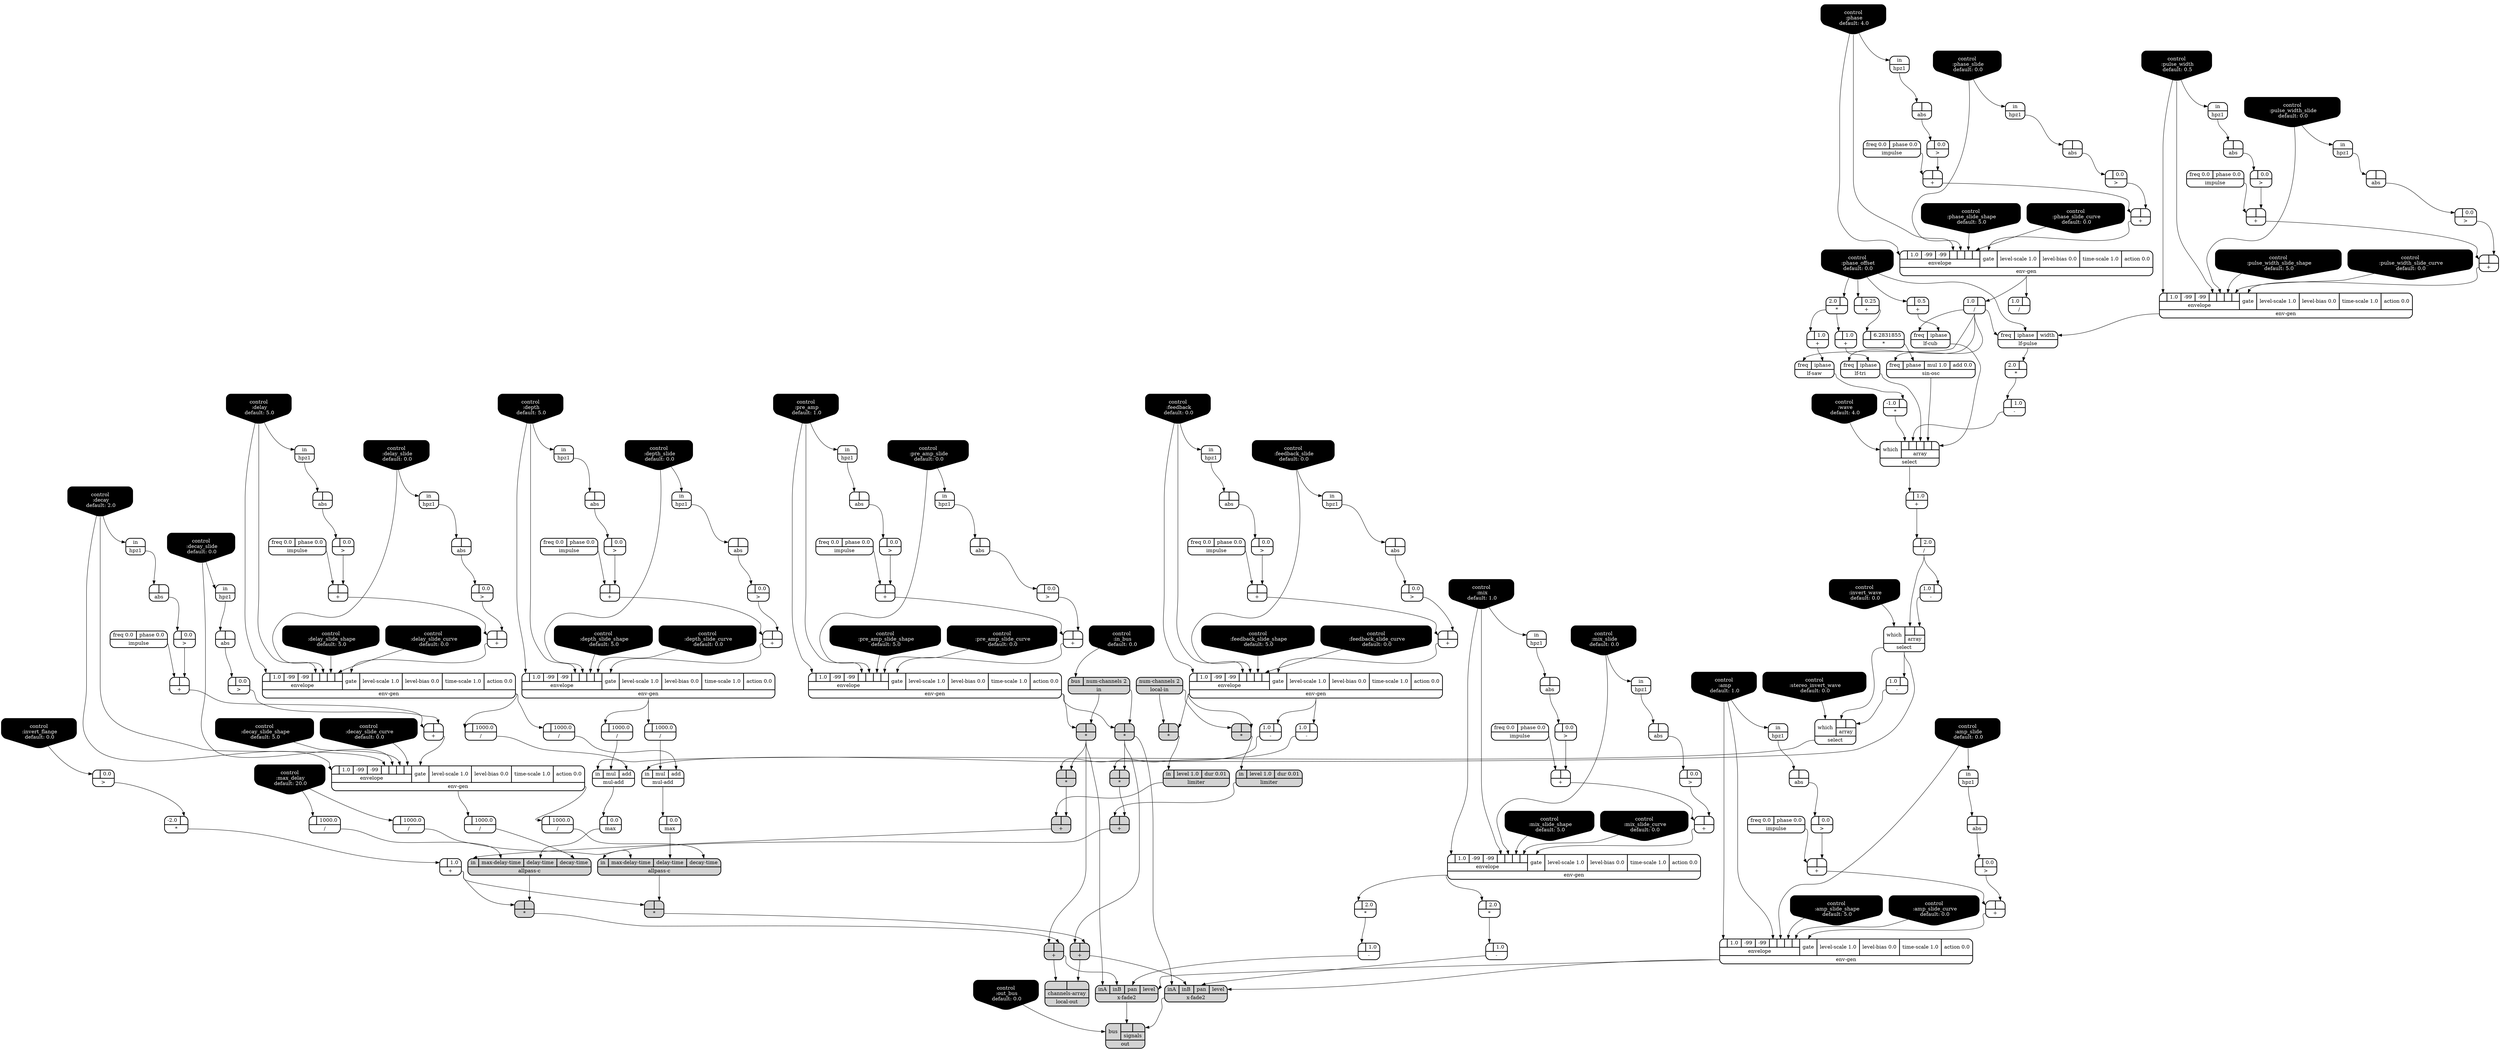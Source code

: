 digraph synthdef {
59 [label = "{{ <a> 2.0|<b> } |<__UG_NAME__>* }" style="bold, rounded" shape=record rankdir=LR];
62 [label = "{{ <a> -1.0|<b> } |<__UG_NAME__>* }" style="bold, rounded" shape=record rankdir=LR];
74 [label = "{{ <a> 2.0|<b> } |<__UG_NAME__>* }" style="bold, rounded" shape=record rankdir=LR];
79 [label = "{{ <a> |<b> 6.2831855} |<__UG_NAME__>* }" style="bold, rounded" shape=record rankdir=LR];
130 [label = "{{ <a> |<b> } |<__UG_NAME__>* }" style="filled, bold, rounded"  shape=record rankdir=LR];
143 [label = "{{ <a> |<b> } |<__UG_NAME__>* }" style="filled, bold, rounded"  shape=record rankdir=LR];
145 [label = "{{ <a> -2.0|<b> } |<__UG_NAME__>* }" style="bold, rounded" shape=record rankdir=LR];
148 [label = "{{ <a> |<b> } |<__UG_NAME__>* }" style="filled, bold, rounded"  shape=record rankdir=LR];
162 [label = "{{ <a> |<b> } |<__UG_NAME__>* }" style="filled, bold, rounded"  shape=record rankdir=LR];
164 [label = "{{ <a> |<b> } |<__UG_NAME__>* }" style="filled, bold, rounded"  shape=record rankdir=LR];
167 [label = "{{ <a> |<b> } |<__UG_NAME__>* }" style="filled, bold, rounded"  shape=record rankdir=LR];
168 [label = "{{ <a> |<b> } |<__UG_NAME__>* }" style="filled, bold, rounded"  shape=record rankdir=LR];
183 [label = "{{ <a> |<b> 2.0} |<__UG_NAME__>* }" style="bold, rounded" shape=record rankdir=LR];
188 [label = "{{ <a> |<b> 2.0} |<__UG_NAME__>* }" style="bold, rounded" shape=record rankdir=LR];
192 [label = "{{ <a> |<b> } |<__UG_NAME__>* }" style="filled, bold, rounded"  shape=record rankdir=LR];
52 [label = "{{ <a> |<b> } |<__UG_NAME__>+ }" style="bold, rounded" shape=record rankdir=LR];
56 [label = "{{ <a> |<b> } |<__UG_NAME__>+ }" style="bold, rounded" shape=record rankdir=LR];
60 [label = "{{ <a> |<b> 1.0} |<__UG_NAME__>+ }" style="bold, rounded" shape=record rankdir=LR];
67 [label = "{{ <a> |<b> } |<__UG_NAME__>+ }" style="bold, rounded" shape=record rankdir=LR];
71 [label = "{{ <a> |<b> } |<__UG_NAME__>+ }" style="bold, rounded" shape=record rankdir=LR];
76 [label = "{{ <a> |<b> 1.0} |<__UG_NAME__>+ }" style="bold, rounded" shape=record rankdir=LR];
78 [label = "{{ <a> |<b> 0.25} |<__UG_NAME__>+ }" style="bold, rounded" shape=record rankdir=LR];
81 [label = "{{ <a> |<b> 0.5} |<__UG_NAME__>+ }" style="bold, rounded" shape=record rankdir=LR];
84 [label = "{{ <a> |<b> 1.0} |<__UG_NAME__>+ }" style="bold, rounded" shape=record rankdir=LR];
90 [label = "{{ <a> |<b> } |<__UG_NAME__>+ }" style="bold, rounded" shape=record rankdir=LR];
94 [label = "{{ <a> |<b> } |<__UG_NAME__>+ }" style="bold, rounded" shape=record rankdir=LR];
104 [label = "{{ <a> |<b> } |<__UG_NAME__>+ }" style="bold, rounded" shape=record rankdir=LR];
108 [label = "{{ <a> |<b> } |<__UG_NAME__>+ }" style="bold, rounded" shape=record rankdir=LR];
115 [label = "{{ <a> |<b> } |<__UG_NAME__>+ }" style="bold, rounded" shape=record rankdir=LR];
119 [label = "{{ <a> |<b> } |<__UG_NAME__>+ }" style="bold, rounded" shape=record rankdir=LR];
128 [label = "{{ <a> |<b> } |<__UG_NAME__>+ }" style="bold, rounded" shape=record rankdir=LR];
135 [label = "{{ <a> |<b> } |<__UG_NAME__>+ }" style="bold, rounded" shape=record rankdir=LR];
146 [label = "{{ <a> |<b> 1.0} |<__UG_NAME__>+ }" style="bold, rounded" shape=record rankdir=LR];
149 [label = "{{ <a> |<b> } |<__UG_NAME__>+ }" style="filled, bold, rounded"  shape=record rankdir=LR];
155 [label = "{{ <a> |<b> } |<__UG_NAME__>+ }" style="bold, rounded" shape=record rankdir=LR];
158 [label = "{{ <a> |<b> } |<__UG_NAME__>+ }" style="bold, rounded" shape=record rankdir=LR];
163 [label = "{{ <a> |<b> } |<__UG_NAME__>+ }" style="filled, bold, rounded"  shape=record rankdir=LR];
169 [label = "{{ <a> |<b> } |<__UG_NAME__>+ }" style="filled, bold, rounded"  shape=record rankdir=LR];
174 [label = "{{ <a> |<b> } |<__UG_NAME__>+ }" style="bold, rounded" shape=record rankdir=LR];
175 [label = "{{ <a> |<b> } |<__UG_NAME__>+ }" style="bold, rounded" shape=record rankdir=LR];
180 [label = "{{ <a> |<b> } |<__UG_NAME__>+ }" style="bold, rounded" shape=record rankdir=LR];
181 [label = "{{ <a> |<b> } |<__UG_NAME__>+ }" style="bold, rounded" shape=record rankdir=LR];
194 [label = "{{ <a> |<b> } |<__UG_NAME__>+ }" style="filled, bold, rounded"  shape=record rankdir=LR];
75 [label = "{{ <a> |<b> 1.0} |<__UG_NAME__>- }" style="bold, rounded" shape=record rankdir=LR];
96 [label = "{{ <a> 1.0|<b> } |<__UG_NAME__>- }" style="bold, rounded" shape=record rankdir=LR];
98 [label = "{{ <a> 1.0|<b> } |<__UG_NAME__>- }" style="bold, rounded" shape=record rankdir=LR];
147 [label = "{{ <a> 1.0|<b> } |<__UG_NAME__>- }" style="bold, rounded" shape=record rankdir=LR];
166 [label = "{{ <a> 1.0|<b> } |<__UG_NAME__>- }" style="bold, rounded" shape=record rankdir=LR];
184 [label = "{{ <a> |<b> 1.0} |<__UG_NAME__>- }" style="bold, rounded" shape=record rankdir=LR];
195 [label = "{{ <a> |<b> 1.0} |<__UG_NAME__>- }" style="bold, rounded" shape=record rankdir=LR];
58 [label = "{{ <a> 1.0|<b> } |<__UG_NAME__>/ }" style="bold, rounded" shape=record rankdir=LR];
85 [label = "{{ <a> |<b> 2.0} |<__UG_NAME__>/ }" style="bold, rounded" shape=record rankdir=LR];
110 [label = "{{ <a> |<b> 1000.0} |<__UG_NAME__>/ }" style="bold, rounded" shape=record rankdir=LR];
121 [label = "{{ <a> |<b> 1000.0} |<__UG_NAME__>/ }" style="bold, rounded" shape=record rankdir=LR];
150 [label = "{{ <a> |<b> 1000.0} |<__UG_NAME__>/ }" style="bold, rounded" shape=record rankdir=LR];
160 [label = "{{ <a> |<b> 1000.0} |<__UG_NAME__>/ }" style="bold, rounded" shape=record rankdir=LR];
177 [label = "{{ <a> |<b> 1000.0} |<__UG_NAME__>/ }" style="bold, rounded" shape=record rankdir=LR];
185 [label = "{{ <a> |<b> 1000.0} |<__UG_NAME__>/ }" style="bold, rounded" shape=record rankdir=LR];
187 [label = "{{ <a> |<b> 1000.0} |<__UG_NAME__>/ }" style="bold, rounded" shape=record rankdir=LR];
190 [label = "{{ <a> |<b> 1000.0} |<__UG_NAME__>/ }" style="bold, rounded" shape=record rankdir=LR];
198 [label = "{{ <a> 1.0|<b> } |<__UG_NAME__>/ }" style="bold, rounded" shape=record rankdir=LR];
47 [label = "{{ <a> |<b> 0.0} |<__UG_NAME__>\> }" style="bold, rounded" shape=record rankdir=LR];
51 [label = "{{ <a> |<b> 0.0} |<__UG_NAME__>\> }" style="bold, rounded" shape=record rankdir=LR];
55 [label = "{{ <a> |<b> 0.0} |<__UG_NAME__>\> }" style="bold, rounded" shape=record rankdir=LR];
66 [label = "{{ <a> |<b> 0.0} |<__UG_NAME__>\> }" style="bold, rounded" shape=record rankdir=LR];
70 [label = "{{ <a> |<b> 0.0} |<__UG_NAME__>\> }" style="bold, rounded" shape=record rankdir=LR];
89 [label = "{{ <a> |<b> 0.0} |<__UG_NAME__>\> }" style="bold, rounded" shape=record rankdir=LR];
93 [label = "{{ <a> |<b> 0.0} |<__UG_NAME__>\> }" style="bold, rounded" shape=record rankdir=LR];
103 [label = "{{ <a> |<b> 0.0} |<__UG_NAME__>\> }" style="bold, rounded" shape=record rankdir=LR];
107 [label = "{{ <a> |<b> 0.0} |<__UG_NAME__>\> }" style="bold, rounded" shape=record rankdir=LR];
114 [label = "{{ <a> |<b> 0.0} |<__UG_NAME__>\> }" style="bold, rounded" shape=record rankdir=LR];
118 [label = "{{ <a> |<b> 0.0} |<__UG_NAME__>\> }" style="bold, rounded" shape=record rankdir=LR];
127 [label = "{{ <a> |<b> 0.0} |<__UG_NAME__>\> }" style="bold, rounded" shape=record rankdir=LR];
134 [label = "{{ <a> |<b> 0.0} |<__UG_NAME__>\> }" style="bold, rounded" shape=record rankdir=LR];
138 [label = "{{ <a> |<b> 0.0} |<__UG_NAME__>\> }" style="bold, rounded" shape=record rankdir=LR];
144 [label = "{{ <a> |<b> 0.0} |<__UG_NAME__>\> }" style="bold, rounded" shape=record rankdir=LR];
154 [label = "{{ <a> |<b> 0.0} |<__UG_NAME__>\> }" style="bold, rounded" shape=record rankdir=LR];
157 [label = "{{ <a> |<b> 0.0} |<__UG_NAME__>\> }" style="bold, rounded" shape=record rankdir=LR];
173 [label = "{{ <a> |<b> 0.0} |<__UG_NAME__>\> }" style="bold, rounded" shape=record rankdir=LR];
179 [label = "{{ <a> |<b> 0.0} |<__UG_NAME__>\> }" style="bold, rounded" shape=record rankdir=LR];
46 [label = "{{ <a> |<b> } |<__UG_NAME__>abs }" style="bold, rounded" shape=record rankdir=LR];
50 [label = "{{ <a> |<b> } |<__UG_NAME__>abs }" style="bold, rounded" shape=record rankdir=LR];
54 [label = "{{ <a> |<b> } |<__UG_NAME__>abs }" style="bold, rounded" shape=record rankdir=LR];
65 [label = "{{ <a> |<b> } |<__UG_NAME__>abs }" style="bold, rounded" shape=record rankdir=LR];
69 [label = "{{ <a> |<b> } |<__UG_NAME__>abs }" style="bold, rounded" shape=record rankdir=LR];
88 [label = "{{ <a> |<b> } |<__UG_NAME__>abs }" style="bold, rounded" shape=record rankdir=LR];
92 [label = "{{ <a> |<b> } |<__UG_NAME__>abs }" style="bold, rounded" shape=record rankdir=LR];
102 [label = "{{ <a> |<b> } |<__UG_NAME__>abs }" style="bold, rounded" shape=record rankdir=LR];
106 [label = "{{ <a> |<b> } |<__UG_NAME__>abs }" style="bold, rounded" shape=record rankdir=LR];
113 [label = "{{ <a> |<b> } |<__UG_NAME__>abs }" style="bold, rounded" shape=record rankdir=LR];
117 [label = "{{ <a> |<b> } |<__UG_NAME__>abs }" style="bold, rounded" shape=record rankdir=LR];
126 [label = "{{ <a> |<b> } |<__UG_NAME__>abs }" style="bold, rounded" shape=record rankdir=LR];
133 [label = "{{ <a> |<b> } |<__UG_NAME__>abs }" style="bold, rounded" shape=record rankdir=LR];
137 [label = "{{ <a> |<b> } |<__UG_NAME__>abs }" style="bold, rounded" shape=record rankdir=LR];
140 [label = "{{ <a> |<b> } |<__UG_NAME__>abs }" style="bold, rounded" shape=record rankdir=LR];
153 [label = "{{ <a> |<b> } |<__UG_NAME__>abs }" style="bold, rounded" shape=record rankdir=LR];
156 [label = "{{ <a> |<b> } |<__UG_NAME__>abs }" style="bold, rounded" shape=record rankdir=LR];
172 [label = "{{ <a> |<b> } |<__UG_NAME__>abs }" style="bold, rounded" shape=record rankdir=LR];
161 [label = "{{ <in> in|<max____delay____time> max-delay-time|<delay____time> delay-time|<decay____time> decay-time} |<__UG_NAME__>allpass-c }" style="filled, bold, rounded"  shape=record rankdir=LR];
191 [label = "{{ <in> in|<max____delay____time> max-delay-time|<delay____time> delay-time|<decay____time> decay-time} |<__UG_NAME__>allpass-c }" style="filled, bold, rounded"  shape=record rankdir=LR];
0 [label = "control
 :amp
 default: 1.0" shape=invhouse style="rounded, filled, bold" fillcolor=black fontcolor=white ]; 
1 [label = "control
 :amp_slide
 default: 0.0" shape=invhouse style="rounded, filled, bold" fillcolor=black fontcolor=white ]; 
2 [label = "control
 :amp_slide_shape
 default: 5.0" shape=invhouse style="rounded, filled, bold" fillcolor=black fontcolor=white ]; 
3 [label = "control
 :amp_slide_curve
 default: 0.0" shape=invhouse style="rounded, filled, bold" fillcolor=black fontcolor=white ]; 
4 [label = "control
 :mix
 default: 1.0" shape=invhouse style="rounded, filled, bold" fillcolor=black fontcolor=white ]; 
5 [label = "control
 :mix_slide
 default: 0.0" shape=invhouse style="rounded, filled, bold" fillcolor=black fontcolor=white ]; 
6 [label = "control
 :mix_slide_shape
 default: 5.0" shape=invhouse style="rounded, filled, bold" fillcolor=black fontcolor=white ]; 
7 [label = "control
 :mix_slide_curve
 default: 0.0" shape=invhouse style="rounded, filled, bold" fillcolor=black fontcolor=white ]; 
8 [label = "control
 :pre_amp
 default: 1.0" shape=invhouse style="rounded, filled, bold" fillcolor=black fontcolor=white ]; 
9 [label = "control
 :pre_amp_slide
 default: 0.0" shape=invhouse style="rounded, filled, bold" fillcolor=black fontcolor=white ]; 
10 [label = "control
 :pre_amp_slide_shape
 default: 5.0" shape=invhouse style="rounded, filled, bold" fillcolor=black fontcolor=white ]; 
11 [label = "control
 :pre_amp_slide_curve
 default: 0.0" shape=invhouse style="rounded, filled, bold" fillcolor=black fontcolor=white ]; 
12 [label = "control
 :phase
 default: 4.0" shape=invhouse style="rounded, filled, bold" fillcolor=black fontcolor=white ]; 
13 [label = "control
 :phase_slide
 default: 0.0" shape=invhouse style="rounded, filled, bold" fillcolor=black fontcolor=white ]; 
14 [label = "control
 :phase_slide_shape
 default: 5.0" shape=invhouse style="rounded, filled, bold" fillcolor=black fontcolor=white ]; 
15 [label = "control
 :phase_slide_curve
 default: 0.0" shape=invhouse style="rounded, filled, bold" fillcolor=black fontcolor=white ]; 
16 [label = "control
 :phase_offset
 default: 0.0" shape=invhouse style="rounded, filled, bold" fillcolor=black fontcolor=white ]; 
17 [label = "control
 :wave
 default: 4.0" shape=invhouse style="rounded, filled, bold" fillcolor=black fontcolor=white ]; 
18 [label = "control
 :invert_wave
 default: 0.0" shape=invhouse style="rounded, filled, bold" fillcolor=black fontcolor=white ]; 
19 [label = "control
 :stereo_invert_wave
 default: 0.0" shape=invhouse style="rounded, filled, bold" fillcolor=black fontcolor=white ]; 
20 [label = "control
 :pulse_width
 default: 0.5" shape=invhouse style="rounded, filled, bold" fillcolor=black fontcolor=white ]; 
21 [label = "control
 :pulse_width_slide
 default: 0.0" shape=invhouse style="rounded, filled, bold" fillcolor=black fontcolor=white ]; 
22 [label = "control
 :pulse_width_slide_shape
 default: 5.0" shape=invhouse style="rounded, filled, bold" fillcolor=black fontcolor=white ]; 
23 [label = "control
 :pulse_width_slide_curve
 default: 0.0" shape=invhouse style="rounded, filled, bold" fillcolor=black fontcolor=white ]; 
24 [label = "control
 :delay
 default: 5.0" shape=invhouse style="rounded, filled, bold" fillcolor=black fontcolor=white ]; 
25 [label = "control
 :delay_slide
 default: 0.0" shape=invhouse style="rounded, filled, bold" fillcolor=black fontcolor=white ]; 
26 [label = "control
 :delay_slide_shape
 default: 5.0" shape=invhouse style="rounded, filled, bold" fillcolor=black fontcolor=white ]; 
27 [label = "control
 :delay_slide_curve
 default: 0.0" shape=invhouse style="rounded, filled, bold" fillcolor=black fontcolor=white ]; 
28 [label = "control
 :max_delay
 default: 20.0" shape=invhouse style="rounded, filled, bold" fillcolor=black fontcolor=white ]; 
29 [label = "control
 :depth
 default: 5.0" shape=invhouse style="rounded, filled, bold" fillcolor=black fontcolor=white ]; 
30 [label = "control
 :depth_slide
 default: 0.0" shape=invhouse style="rounded, filled, bold" fillcolor=black fontcolor=white ]; 
31 [label = "control
 :depth_slide_shape
 default: 5.0" shape=invhouse style="rounded, filled, bold" fillcolor=black fontcolor=white ]; 
32 [label = "control
 :depth_slide_curve
 default: 0.0" shape=invhouse style="rounded, filled, bold" fillcolor=black fontcolor=white ]; 
33 [label = "control
 :feedback
 default: 0.0" shape=invhouse style="rounded, filled, bold" fillcolor=black fontcolor=white ]; 
34 [label = "control
 :feedback_slide
 default: 0.0" shape=invhouse style="rounded, filled, bold" fillcolor=black fontcolor=white ]; 
35 [label = "control
 :feedback_slide_shape
 default: 5.0" shape=invhouse style="rounded, filled, bold" fillcolor=black fontcolor=white ]; 
36 [label = "control
 :feedback_slide_curve
 default: 0.0" shape=invhouse style="rounded, filled, bold" fillcolor=black fontcolor=white ]; 
37 [label = "control
 :decay
 default: 2.0" shape=invhouse style="rounded, filled, bold" fillcolor=black fontcolor=white ]; 
38 [label = "control
 :decay_slide
 default: 0.0" shape=invhouse style="rounded, filled, bold" fillcolor=black fontcolor=white ]; 
39 [label = "control
 :decay_slide_shape
 default: 5.0" shape=invhouse style="rounded, filled, bold" fillcolor=black fontcolor=white ]; 
40 [label = "control
 :decay_slide_curve
 default: 0.0" shape=invhouse style="rounded, filled, bold" fillcolor=black fontcolor=white ]; 
41 [label = "control
 :invert_flange
 default: 0.0" shape=invhouse style="rounded, filled, bold" fillcolor=black fontcolor=white ]; 
42 [label = "control
 :in_bus
 default: 0.0" shape=invhouse style="rounded, filled, bold" fillcolor=black fontcolor=white ]; 
43 [label = "control
 :out_bus
 default: 0.0" shape=invhouse style="rounded, filled, bold" fillcolor=black fontcolor=white ]; 
57 [label = "{{ {{<envelope___control___0>|1.0|-99|-99|<envelope___control___4>|<envelope___control___5>|<envelope___control___6>|<envelope___control___7>}|envelope}|<gate> gate|<level____scale> level-scale 1.0|<level____bias> level-bias 0.0|<time____scale> time-scale 1.0|<action> action 0.0} |<__UG_NAME__>env-gen }" style="bold, rounded" shape=record rankdir=LR];
72 [label = "{{ {{<envelope___control___0>|1.0|-99|-99|<envelope___control___4>|<envelope___control___5>|<envelope___control___6>|<envelope___control___7>}|envelope}|<gate> gate|<level____scale> level-scale 1.0|<level____bias> level-bias 0.0|<time____scale> time-scale 1.0|<action> action 0.0} |<__UG_NAME__>env-gen }" style="bold, rounded" shape=record rankdir=LR];
95 [label = "{{ {{<envelope___control___0>|1.0|-99|-99|<envelope___control___4>|<envelope___control___5>|<envelope___control___6>|<envelope___control___7>}|envelope}|<gate> gate|<level____scale> level-scale 1.0|<level____bias> level-bias 0.0|<time____scale> time-scale 1.0|<action> action 0.0} |<__UG_NAME__>env-gen }" style="bold, rounded" shape=record rankdir=LR];
109 [label = "{{ {{<envelope___control___0>|1.0|-99|-99|<envelope___control___4>|<envelope___control___5>|<envelope___control___6>|<envelope___control___7>}|envelope}|<gate> gate|<level____scale> level-scale 1.0|<level____bias> level-bias 0.0|<time____scale> time-scale 1.0|<action> action 0.0} |<__UG_NAME__>env-gen }" style="bold, rounded" shape=record rankdir=LR];
120 [label = "{{ {{<envelope___control___0>|1.0|-99|-99|<envelope___control___4>|<envelope___control___5>|<envelope___control___6>|<envelope___control___7>}|envelope}|<gate> gate|<level____scale> level-scale 1.0|<level____bias> level-bias 0.0|<time____scale> time-scale 1.0|<action> action 0.0} |<__UG_NAME__>env-gen }" style="bold, rounded" shape=record rankdir=LR];
141 [label = "{{ {{<envelope___control___0>|1.0|-99|-99|<envelope___control___4>|<envelope___control___5>|<envelope___control___6>|<envelope___control___7>}|envelope}|<gate> gate|<level____scale> level-scale 1.0|<level____bias> level-bias 0.0|<time____scale> time-scale 1.0|<action> action 0.0} |<__UG_NAME__>env-gen }" style="bold, rounded" shape=record rankdir=LR];
159 [label = "{{ {{<envelope___control___0>|1.0|-99|-99|<envelope___control___4>|<envelope___control___5>|<envelope___control___6>|<envelope___control___7>}|envelope}|<gate> gate|<level____scale> level-scale 1.0|<level____bias> level-bias 0.0|<time____scale> time-scale 1.0|<action> action 0.0} |<__UG_NAME__>env-gen }" style="bold, rounded" shape=record rankdir=LR];
176 [label = "{{ {{<envelope___control___0>|1.0|-99|-99|<envelope___control___4>|<envelope___control___5>|<envelope___control___6>|<envelope___control___7>}|envelope}|<gate> gate|<level____scale> level-scale 1.0|<level____bias> level-bias 0.0|<time____scale> time-scale 1.0|<action> action 0.0} |<__UG_NAME__>env-gen }" style="bold, rounded" shape=record rankdir=LR];
182 [label = "{{ {{<envelope___control___0>|1.0|-99|-99|<envelope___control___4>|<envelope___control___5>|<envelope___control___6>|<envelope___control___7>}|envelope}|<gate> gate|<level____scale> level-scale 1.0|<level____bias> level-bias 0.0|<time____scale> time-scale 1.0|<action> action 0.0} |<__UG_NAME__>env-gen }" style="bold, rounded" shape=record rankdir=LR];
44 [label = "{{ <in> in} |<__UG_NAME__>hpz1 }" style="bold, rounded" shape=record rankdir=LR];
45 [label = "{{ <in> in} |<__UG_NAME__>hpz1 }" style="bold, rounded" shape=record rankdir=LR];
49 [label = "{{ <in> in} |<__UG_NAME__>hpz1 }" style="bold, rounded" shape=record rankdir=LR];
53 [label = "{{ <in> in} |<__UG_NAME__>hpz1 }" style="bold, rounded" shape=record rankdir=LR];
64 [label = "{{ <in> in} |<__UG_NAME__>hpz1 }" style="bold, rounded" shape=record rankdir=LR];
68 [label = "{{ <in> in} |<__UG_NAME__>hpz1 }" style="bold, rounded" shape=record rankdir=LR];
87 [label = "{{ <in> in} |<__UG_NAME__>hpz1 }" style="bold, rounded" shape=record rankdir=LR];
91 [label = "{{ <in> in} |<__UG_NAME__>hpz1 }" style="bold, rounded" shape=record rankdir=LR];
101 [label = "{{ <in> in} |<__UG_NAME__>hpz1 }" style="bold, rounded" shape=record rankdir=LR];
105 [label = "{{ <in> in} |<__UG_NAME__>hpz1 }" style="bold, rounded" shape=record rankdir=LR];
112 [label = "{{ <in> in} |<__UG_NAME__>hpz1 }" style="bold, rounded" shape=record rankdir=LR];
116 [label = "{{ <in> in} |<__UG_NAME__>hpz1 }" style="bold, rounded" shape=record rankdir=LR];
125 [label = "{{ <in> in} |<__UG_NAME__>hpz1 }" style="bold, rounded" shape=record rankdir=LR];
132 [label = "{{ <in> in} |<__UG_NAME__>hpz1 }" style="bold, rounded" shape=record rankdir=LR];
136 [label = "{{ <in> in} |<__UG_NAME__>hpz1 }" style="bold, rounded" shape=record rankdir=LR];
139 [label = "{{ <in> in} |<__UG_NAME__>hpz1 }" style="bold, rounded" shape=record rankdir=LR];
152 [label = "{{ <in> in} |<__UG_NAME__>hpz1 }" style="bold, rounded" shape=record rankdir=LR];
171 [label = "{{ <in> in} |<__UG_NAME__>hpz1 }" style="bold, rounded" shape=record rankdir=LR];
48 [label = "{{ <freq> freq 0.0|<phase> phase 0.0} |<__UG_NAME__>impulse }" style="bold, rounded" shape=record rankdir=LR];
63 [label = "{{ <freq> freq 0.0|<phase> phase 0.0} |<__UG_NAME__>impulse }" style="bold, rounded" shape=record rankdir=LR];
86 [label = "{{ <freq> freq 0.0|<phase> phase 0.0} |<__UG_NAME__>impulse }" style="bold, rounded" shape=record rankdir=LR];
100 [label = "{{ <freq> freq 0.0|<phase> phase 0.0} |<__UG_NAME__>impulse }" style="bold, rounded" shape=record rankdir=LR];
111 [label = "{{ <freq> freq 0.0|<phase> phase 0.0} |<__UG_NAME__>impulse }" style="bold, rounded" shape=record rankdir=LR];
124 [label = "{{ <freq> freq 0.0|<phase> phase 0.0} |<__UG_NAME__>impulse }" style="bold, rounded" shape=record rankdir=LR];
151 [label = "{{ <freq> freq 0.0|<phase> phase 0.0} |<__UG_NAME__>impulse }" style="bold, rounded" shape=record rankdir=LR];
170 [label = "{{ <freq> freq 0.0|<phase> phase 0.0} |<__UG_NAME__>impulse }" style="bold, rounded" shape=record rankdir=LR];
178 [label = "{{ <freq> freq 0.0|<phase> phase 0.0} |<__UG_NAME__>impulse }" style="bold, rounded" shape=record rankdir=LR];
142 [label = "{{ <bus> bus|<num____channels> num-channels 2} |<__UG_NAME__>in }" style="filled, bold, rounded"  shape=record rankdir=LR];
82 [label = "{{ <freq> freq|<iphase> iphase} |<__UG_NAME__>lf-cub }" style="bold, rounded" shape=record rankdir=LR];
73 [label = "{{ <freq> freq|<iphase> iphase|<width> width} |<__UG_NAME__>lf-pulse }" style="bold, rounded" shape=record rankdir=LR];
61 [label = "{{ <freq> freq|<iphase> iphase} |<__UG_NAME__>lf-saw }" style="bold, rounded" shape=record rankdir=LR];
77 [label = "{{ <freq> freq|<iphase> iphase} |<__UG_NAME__>lf-tri }" style="bold, rounded" shape=record rankdir=LR];
131 [label = "{{ <in> in|<level> level 1.0|<dur> dur 0.01} |<__UG_NAME__>limiter }" style="filled, bold, rounded"  shape=record rankdir=LR];
165 [label = "{{ <in> in|<level> level 1.0|<dur> dur 0.01} |<__UG_NAME__>limiter }" style="filled, bold, rounded"  shape=record rankdir=LR];
129 [label = "{{ <num____channels> num-channels 2} |<__UG_NAME__>local-in }" style="filled, bold, rounded"  shape=record rankdir=LR];
199 [label = "{{ {{<channels____array___binary____op____u____gen___0>|<channels____array___binary____op____u____gen___1>}|channels-array}} |<__UG_NAME__>local-out }" style="filled, bold, rounded"  shape=record rankdir=LR];
123 [label = "{{ <a> |<b> 0.0} |<__UG_NAME__>max }" style="bold, rounded" shape=record rankdir=LR];
189 [label = "{{ <a> |<b> 0.0} |<__UG_NAME__>max }" style="bold, rounded" shape=record rankdir=LR];
122 [label = "{{ <in> in|<mul> mul|<add> add} |<__UG_NAME__>mul-add }" style="bold, rounded" shape=record rankdir=LR];
186 [label = "{{ <in> in|<mul> mul|<add> add} |<__UG_NAME__>mul-add }" style="bold, rounded" shape=record rankdir=LR];
197 [label = "{{ <bus> bus|{{<signals___x____fade2___0>|<signals___x____fade2___1>}|signals}} |<__UG_NAME__>out }" style="filled, bold, rounded"  shape=record rankdir=LR];
83 [label = "{{ <which> which|{{<array___binary____op____u____gen___0>|<array___binary____op____u____gen___1>|<array___lf____tri___2>|<array___sin____osc___3>|<array___lf____cub___4>}|array}} |<__UG_NAME__>select }" style="bold, rounded" shape=record rankdir=LR];
97 [label = "{{ <which> which|{{<array___binary____op____u____gen___0>|<array___binary____op____u____gen___1>}|array}} |<__UG_NAME__>select }" style="bold, rounded" shape=record rankdir=LR];
99 [label = "{{ <which> which|{{<array___select___0>|<array___binary____op____u____gen___1>}|array}} |<__UG_NAME__>select }" style="bold, rounded" shape=record rankdir=LR];
80 [label = "{{ <freq> freq|<phase> phase|<mul> mul 1.0|<add> add 0.0} |<__UG_NAME__>sin-osc }" style="bold, rounded" shape=record rankdir=LR];
193 [label = "{{ <ina> inA|<inb> inB|<pan> pan|<level> level} |<__UG_NAME__>x-fade2 }" style="filled, bold, rounded"  shape=record rankdir=LR];
196 [label = "{{ <ina> inA|<inb> inB|<pan> pan|<level> level} |<__UG_NAME__>x-fade2 }" style="filled, bold, rounded"  shape=record rankdir=LR];

16:__UG_NAME__ -> 59:b ;
61:__UG_NAME__ -> 62:b ;
73:__UG_NAME__ -> 74:b ;
78:__UG_NAME__ -> 79:a ;
95:__UG_NAME__ -> 130:b ;
129:__UG_NAME__ -> 130:a ;
142:__UG_NAME__ -> 143:b ;
141:__UG_NAME__ -> 143:a ;
144:__UG_NAME__ -> 145:b ;
143:__UG_NAME__ -> 148:b ;
147:__UG_NAME__ -> 148:a ;
161:__UG_NAME__ -> 162:b ;
146:__UG_NAME__ -> 162:a ;
95:__UG_NAME__ -> 164:b ;
129:__UG_NAME__ -> 164:a ;
142:__UG_NAME__ -> 167:b ;
141:__UG_NAME__ -> 167:a ;
167:__UG_NAME__ -> 168:b ;
166:__UG_NAME__ -> 168:a ;
182:__UG_NAME__ -> 183:a ;
182:__UG_NAME__ -> 188:a ;
191:__UG_NAME__ -> 192:b ;
146:__UG_NAME__ -> 192:a ;
51:__UG_NAME__ -> 52:b ;
48:__UG_NAME__ -> 52:a ;
55:__UG_NAME__ -> 56:b ;
52:__UG_NAME__ -> 56:a ;
59:__UG_NAME__ -> 60:a ;
66:__UG_NAME__ -> 67:b ;
63:__UG_NAME__ -> 67:a ;
70:__UG_NAME__ -> 71:b ;
67:__UG_NAME__ -> 71:a ;
59:__UG_NAME__ -> 76:a ;
16:__UG_NAME__ -> 78:a ;
16:__UG_NAME__ -> 81:a ;
83:__UG_NAME__ -> 84:a ;
89:__UG_NAME__ -> 90:b ;
86:__UG_NAME__ -> 90:a ;
93:__UG_NAME__ -> 94:b ;
90:__UG_NAME__ -> 94:a ;
103:__UG_NAME__ -> 104:b ;
100:__UG_NAME__ -> 104:a ;
107:__UG_NAME__ -> 108:b ;
104:__UG_NAME__ -> 108:a ;
114:__UG_NAME__ -> 115:b ;
111:__UG_NAME__ -> 115:a ;
118:__UG_NAME__ -> 119:b ;
115:__UG_NAME__ -> 119:a ;
127:__UG_NAME__ -> 128:b ;
124:__UG_NAME__ -> 128:a ;
134:__UG_NAME__ -> 135:b ;
128:__UG_NAME__ -> 135:a ;
145:__UG_NAME__ -> 146:a ;
148:__UG_NAME__ -> 149:b ;
131:__UG_NAME__ -> 149:a ;
154:__UG_NAME__ -> 155:b ;
151:__UG_NAME__ -> 155:a ;
157:__UG_NAME__ -> 158:b ;
155:__UG_NAME__ -> 158:a ;
162:__UG_NAME__ -> 163:b ;
143:__UG_NAME__ -> 163:a ;
168:__UG_NAME__ -> 169:b ;
165:__UG_NAME__ -> 169:a ;
173:__UG_NAME__ -> 174:b ;
170:__UG_NAME__ -> 174:a ;
138:__UG_NAME__ -> 175:b ;
174:__UG_NAME__ -> 175:a ;
179:__UG_NAME__ -> 180:b ;
178:__UG_NAME__ -> 180:a ;
47:__UG_NAME__ -> 181:b ;
180:__UG_NAME__ -> 181:a ;
192:__UG_NAME__ -> 194:b ;
167:__UG_NAME__ -> 194:a ;
74:__UG_NAME__ -> 75:a ;
85:__UG_NAME__ -> 96:b ;
97:__UG_NAME__ -> 98:b ;
95:__UG_NAME__ -> 147:b ;
95:__UG_NAME__ -> 166:b ;
183:__UG_NAME__ -> 184:a ;
188:__UG_NAME__ -> 195:a ;
57:__UG_NAME__ -> 58:b ;
84:__UG_NAME__ -> 85:a ;
109:__UG_NAME__ -> 110:a ;
120:__UG_NAME__ -> 121:a ;
28:__UG_NAME__ -> 150:a ;
159:__UG_NAME__ -> 160:a ;
120:__UG_NAME__ -> 177:a ;
109:__UG_NAME__ -> 185:a ;
28:__UG_NAME__ -> 187:a ;
159:__UG_NAME__ -> 190:a ;
57:__UG_NAME__ -> 198:b ;
46:__UG_NAME__ -> 47:a ;
50:__UG_NAME__ -> 51:a ;
54:__UG_NAME__ -> 55:a ;
65:__UG_NAME__ -> 66:a ;
69:__UG_NAME__ -> 70:a ;
88:__UG_NAME__ -> 89:a ;
92:__UG_NAME__ -> 93:a ;
102:__UG_NAME__ -> 103:a ;
106:__UG_NAME__ -> 107:a ;
113:__UG_NAME__ -> 114:a ;
117:__UG_NAME__ -> 118:a ;
126:__UG_NAME__ -> 127:a ;
133:__UG_NAME__ -> 134:a ;
137:__UG_NAME__ -> 138:a ;
41:__UG_NAME__ -> 144:a ;
153:__UG_NAME__ -> 154:a ;
156:__UG_NAME__ -> 157:a ;
172:__UG_NAME__ -> 173:a ;
140:__UG_NAME__ -> 179:a ;
45:__UG_NAME__ -> 46:a ;
49:__UG_NAME__ -> 50:a ;
53:__UG_NAME__ -> 54:a ;
64:__UG_NAME__ -> 65:a ;
68:__UG_NAME__ -> 69:a ;
87:__UG_NAME__ -> 88:a ;
91:__UG_NAME__ -> 92:a ;
101:__UG_NAME__ -> 102:a ;
105:__UG_NAME__ -> 106:a ;
112:__UG_NAME__ -> 113:a ;
116:__UG_NAME__ -> 117:a ;
125:__UG_NAME__ -> 126:a ;
132:__UG_NAME__ -> 133:a ;
136:__UG_NAME__ -> 137:a ;
139:__UG_NAME__ -> 140:a ;
152:__UG_NAME__ -> 153:a ;
44:__UG_NAME__ -> 156:a ;
171:__UG_NAME__ -> 172:a ;
160:__UG_NAME__ -> 161:decay____time ;
123:__UG_NAME__ -> 161:delay____time ;
150:__UG_NAME__ -> 161:max____delay____time ;
149:__UG_NAME__ -> 161:in ;
190:__UG_NAME__ -> 191:decay____time ;
189:__UG_NAME__ -> 191:delay____time ;
187:__UG_NAME__ -> 191:max____delay____time ;
169:__UG_NAME__ -> 191:in ;
56:__UG_NAME__ -> 57:gate ;
12:__UG_NAME__ -> 57:envelope___control___0 ;
12:__UG_NAME__ -> 57:envelope___control___4 ;
13:__UG_NAME__ -> 57:envelope___control___5 ;
14:__UG_NAME__ -> 57:envelope___control___6 ;
15:__UG_NAME__ -> 57:envelope___control___7 ;
71:__UG_NAME__ -> 72:gate ;
20:__UG_NAME__ -> 72:envelope___control___0 ;
20:__UG_NAME__ -> 72:envelope___control___4 ;
21:__UG_NAME__ -> 72:envelope___control___5 ;
22:__UG_NAME__ -> 72:envelope___control___6 ;
23:__UG_NAME__ -> 72:envelope___control___7 ;
94:__UG_NAME__ -> 95:gate ;
33:__UG_NAME__ -> 95:envelope___control___0 ;
33:__UG_NAME__ -> 95:envelope___control___4 ;
34:__UG_NAME__ -> 95:envelope___control___5 ;
35:__UG_NAME__ -> 95:envelope___control___6 ;
36:__UG_NAME__ -> 95:envelope___control___7 ;
108:__UG_NAME__ -> 109:gate ;
29:__UG_NAME__ -> 109:envelope___control___0 ;
29:__UG_NAME__ -> 109:envelope___control___4 ;
30:__UG_NAME__ -> 109:envelope___control___5 ;
31:__UG_NAME__ -> 109:envelope___control___6 ;
32:__UG_NAME__ -> 109:envelope___control___7 ;
119:__UG_NAME__ -> 120:gate ;
24:__UG_NAME__ -> 120:envelope___control___0 ;
24:__UG_NAME__ -> 120:envelope___control___4 ;
25:__UG_NAME__ -> 120:envelope___control___5 ;
26:__UG_NAME__ -> 120:envelope___control___6 ;
27:__UG_NAME__ -> 120:envelope___control___7 ;
135:__UG_NAME__ -> 141:gate ;
8:__UG_NAME__ -> 141:envelope___control___0 ;
8:__UG_NAME__ -> 141:envelope___control___4 ;
9:__UG_NAME__ -> 141:envelope___control___5 ;
10:__UG_NAME__ -> 141:envelope___control___6 ;
11:__UG_NAME__ -> 141:envelope___control___7 ;
158:__UG_NAME__ -> 159:gate ;
37:__UG_NAME__ -> 159:envelope___control___0 ;
37:__UG_NAME__ -> 159:envelope___control___4 ;
38:__UG_NAME__ -> 159:envelope___control___5 ;
39:__UG_NAME__ -> 159:envelope___control___6 ;
40:__UG_NAME__ -> 159:envelope___control___7 ;
175:__UG_NAME__ -> 176:gate ;
0:__UG_NAME__ -> 176:envelope___control___0 ;
0:__UG_NAME__ -> 176:envelope___control___4 ;
1:__UG_NAME__ -> 176:envelope___control___5 ;
2:__UG_NAME__ -> 176:envelope___control___6 ;
3:__UG_NAME__ -> 176:envelope___control___7 ;
181:__UG_NAME__ -> 182:gate ;
4:__UG_NAME__ -> 182:envelope___control___0 ;
4:__UG_NAME__ -> 182:envelope___control___4 ;
5:__UG_NAME__ -> 182:envelope___control___5 ;
6:__UG_NAME__ -> 182:envelope___control___6 ;
7:__UG_NAME__ -> 182:envelope___control___7 ;
38:__UG_NAME__ -> 44:in ;
5:__UG_NAME__ -> 45:in ;
12:__UG_NAME__ -> 49:in ;
13:__UG_NAME__ -> 53:in ;
20:__UG_NAME__ -> 64:in ;
21:__UG_NAME__ -> 68:in ;
33:__UG_NAME__ -> 87:in ;
34:__UG_NAME__ -> 91:in ;
29:__UG_NAME__ -> 101:in ;
30:__UG_NAME__ -> 105:in ;
24:__UG_NAME__ -> 112:in ;
25:__UG_NAME__ -> 116:in ;
8:__UG_NAME__ -> 125:in ;
9:__UG_NAME__ -> 132:in ;
1:__UG_NAME__ -> 136:in ;
4:__UG_NAME__ -> 139:in ;
37:__UG_NAME__ -> 152:in ;
0:__UG_NAME__ -> 171:in ;
42:__UG_NAME__ -> 142:bus ;
81:__UG_NAME__ -> 82:iphase ;
58:__UG_NAME__ -> 82:freq ;
72:__UG_NAME__ -> 73:width ;
16:__UG_NAME__ -> 73:iphase ;
58:__UG_NAME__ -> 73:freq ;
60:__UG_NAME__ -> 61:iphase ;
58:__UG_NAME__ -> 61:freq ;
76:__UG_NAME__ -> 77:iphase ;
58:__UG_NAME__ -> 77:freq ;
130:__UG_NAME__ -> 131:in ;
164:__UG_NAME__ -> 165:in ;
163:__UG_NAME__ -> 199:channels____array___binary____op____u____gen___0 ;
194:__UG_NAME__ -> 199:channels____array___binary____op____u____gen___1 ;
122:__UG_NAME__ -> 123:a ;
186:__UG_NAME__ -> 189:a ;
121:__UG_NAME__ -> 122:add ;
110:__UG_NAME__ -> 122:mul ;
99:__UG_NAME__ -> 122:in ;
177:__UG_NAME__ -> 186:add ;
185:__UG_NAME__ -> 186:mul ;
97:__UG_NAME__ -> 186:in ;
193:__UG_NAME__ -> 197:signals___x____fade2___0 ;
196:__UG_NAME__ -> 197:signals___x____fade2___1 ;
43:__UG_NAME__ -> 197:bus ;
62:__UG_NAME__ -> 83:array___binary____op____u____gen___0 ;
75:__UG_NAME__ -> 83:array___binary____op____u____gen___1 ;
77:__UG_NAME__ -> 83:array___lf____tri___2 ;
80:__UG_NAME__ -> 83:array___sin____osc___3 ;
82:__UG_NAME__ -> 83:array___lf____cub___4 ;
17:__UG_NAME__ -> 83:which ;
85:__UG_NAME__ -> 97:array___binary____op____u____gen___0 ;
96:__UG_NAME__ -> 97:array___binary____op____u____gen___1 ;
18:__UG_NAME__ -> 97:which ;
97:__UG_NAME__ -> 99:array___select___0 ;
98:__UG_NAME__ -> 99:array___binary____op____u____gen___1 ;
19:__UG_NAME__ -> 99:which ;
79:__UG_NAME__ -> 80:phase ;
58:__UG_NAME__ -> 80:freq ;
176:__UG_NAME__ -> 193:level ;
184:__UG_NAME__ -> 193:pan ;
163:__UG_NAME__ -> 193:inb ;
143:__UG_NAME__ -> 193:ina ;
176:__UG_NAME__ -> 196:level ;
195:__UG_NAME__ -> 196:pan ;
194:__UG_NAME__ -> 196:inb ;
167:__UG_NAME__ -> 196:ina ;

}
